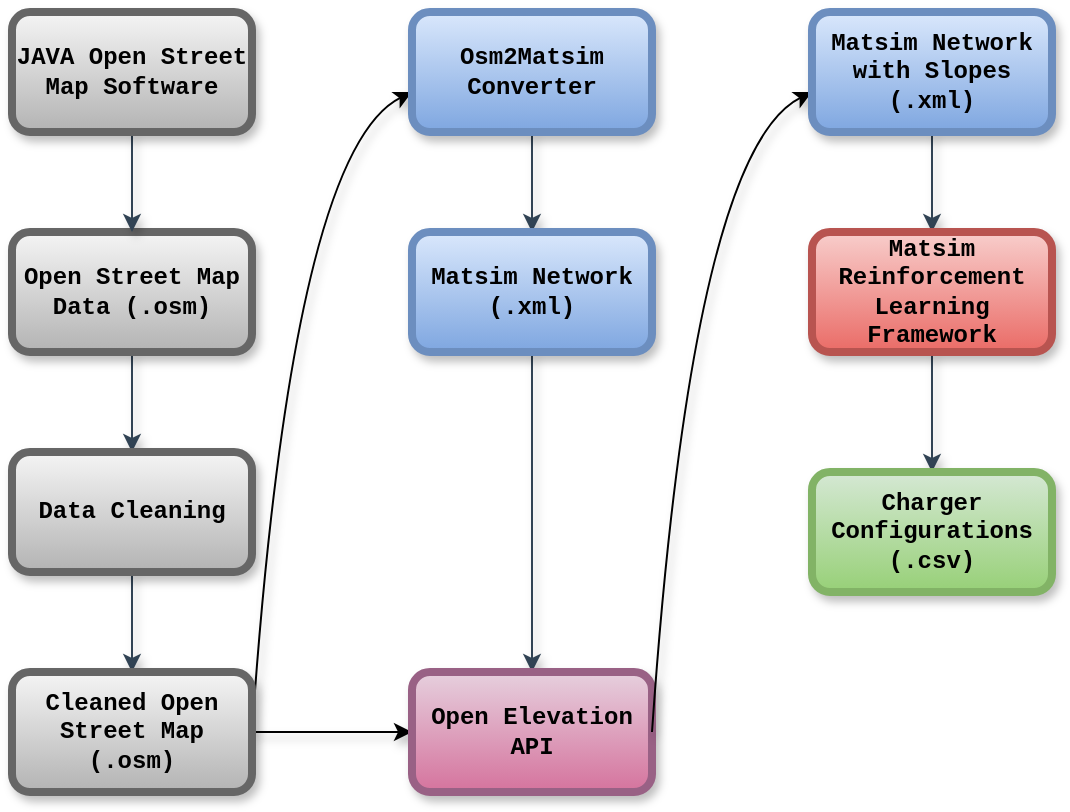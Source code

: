 <mxfile>
    <diagram id="ODTZ9djf8k1rGsvO30Or" name="Page-1">
        <mxGraphModel dx="1136" dy="606" grid="1" gridSize="10" guides="1" tooltips="1" connect="1" arrows="1" fold="1" page="1" pageScale="1" pageWidth="1200" pageHeight="1600" math="0" shadow="0">
            <root>
                <mxCell id="0"/>
                <mxCell id="1" parent="0"/>
                <mxCell id="6" style="edgeStyle=none;html=1;exitX=0.5;exitY=1;exitDx=0;exitDy=0;entryX=0.5;entryY=0;entryDx=0;entryDy=0;fillColor=#647687;strokeColor=#314354;fontFamily=Courier New;labelBorderColor=none;shadow=1;fontStyle=1;" edge="1" parent="1" source="2" target="5">
                    <mxGeometry relative="1" as="geometry"/>
                </mxCell>
                <mxCell id="2" value="Open Street Map Data (.osm)" style="rounded=1;whiteSpace=wrap;html=1;fillColor=#f5f5f5;strokeColor=#666666;fontFamily=Courier New;labelBorderColor=none;shadow=1;fontStyle=1;gradientColor=#b3b3b3;strokeWidth=4;" vertex="1" parent="1">
                    <mxGeometry x="90" y="240" width="120" height="60" as="geometry"/>
                </mxCell>
                <mxCell id="4" style="edgeStyle=none;html=1;exitX=0.5;exitY=1;exitDx=0;exitDy=0;entryX=0.5;entryY=0;entryDx=0;entryDy=0;fillColor=#647687;strokeColor=#314354;fontFamily=Courier New;labelBorderColor=none;shadow=1;fontStyle=1;" edge="1" parent="1" source="3" target="2">
                    <mxGeometry relative="1" as="geometry"/>
                </mxCell>
                <mxCell id="3" value="JAVA Open Street Map Software" style="rounded=1;whiteSpace=wrap;html=1;fillColor=#f5f5f5;strokeColor=#666666;fontFamily=Courier New;labelBorderColor=none;shadow=1;fontStyle=1;gradientColor=#b3b3b3;strokeWidth=4;" vertex="1" parent="1">
                    <mxGeometry x="90" y="130" width="120" height="60" as="geometry"/>
                </mxCell>
                <mxCell id="8" style="edgeStyle=none;html=1;exitX=0.5;exitY=1;exitDx=0;exitDy=0;entryX=0.5;entryY=0;entryDx=0;entryDy=0;fillColor=#647687;strokeColor=#314354;fontFamily=Courier New;labelBorderColor=none;shadow=1;fontStyle=1;" edge="1" parent="1" source="5" target="7">
                    <mxGeometry relative="1" as="geometry"/>
                </mxCell>
                <mxCell id="5" value="Data Cleaning" style="rounded=1;whiteSpace=wrap;html=1;fillColor=#f5f5f5;strokeColor=#666666;fontFamily=Courier New;labelBorderColor=none;shadow=1;fontStyle=1;gradientColor=#b3b3b3;strokeWidth=4;" vertex="1" parent="1">
                    <mxGeometry x="90" y="350" width="120" height="60" as="geometry"/>
                </mxCell>
                <mxCell id="9" style="edgeStyle=none;html=1;exitX=1;exitY=0.5;exitDx=0;exitDy=0;rounded=0;curved=1;fontFamily=Courier New;labelBorderColor=none;shadow=1;fontStyle=1" edge="1" parent="1" source="7">
                    <mxGeometry relative="1" as="geometry">
                        <mxPoint x="290" y="170" as="targetPoint"/>
                        <Array as="points">
                            <mxPoint x="230" y="200"/>
                        </Array>
                    </mxGeometry>
                </mxCell>
                <mxCell id="15" style="edgeStyle=none;html=1;exitX=1;exitY=0.5;exitDx=0;exitDy=0;entryX=0;entryY=0.5;entryDx=0;entryDy=0;fontFamily=Courier New;labelBorderColor=none;shadow=1;fontStyle=1" edge="1" parent="1" source="7" target="13">
                    <mxGeometry relative="1" as="geometry"/>
                </mxCell>
                <mxCell id="7" value="Cleaned Open Street Map (.osm)" style="rounded=1;whiteSpace=wrap;html=1;fillColor=#f5f5f5;strokeColor=#666666;fontFamily=Courier New;labelBorderColor=none;shadow=1;fontStyle=1;gradientColor=#b3b3b3;strokeWidth=4;" vertex="1" parent="1">
                    <mxGeometry x="90" y="460" width="120" height="60" as="geometry"/>
                </mxCell>
                <mxCell id="11" style="edgeStyle=none;html=1;exitX=0.5;exitY=1;exitDx=0;exitDy=0;fillColor=#647687;strokeColor=#314354;fontFamily=Courier New;labelBorderColor=none;shadow=1;fontStyle=1;" edge="1" parent="1" source="10">
                    <mxGeometry relative="1" as="geometry">
                        <mxPoint x="350" y="240" as="targetPoint"/>
                    </mxGeometry>
                </mxCell>
                <mxCell id="10" value="Osm2Matsim Converter" style="rounded=1;whiteSpace=wrap;html=1;fillColor=#dae8fc;strokeColor=#6c8ebf;fontFamily=Courier New;labelBorderColor=none;shadow=1;fontStyle=1;gradientColor=#7ea6e0;strokeWidth=4;" vertex="1" parent="1">
                    <mxGeometry x="290" y="130" width="120" height="60" as="geometry"/>
                </mxCell>
                <mxCell id="16" style="edgeStyle=none;html=1;exitX=0.5;exitY=1;exitDx=0;exitDy=0;entryX=0.5;entryY=0;entryDx=0;entryDy=0;fillColor=#647687;strokeColor=#314354;fontFamily=Courier New;labelBorderColor=none;shadow=1;fontStyle=1;" edge="1" parent="1" source="12" target="13">
                    <mxGeometry relative="1" as="geometry"/>
                </mxCell>
                <mxCell id="12" value="Matsim Network (.xml)" style="rounded=1;whiteSpace=wrap;html=1;fillColor=#dae8fc;strokeColor=#6c8ebf;fontFamily=Courier New;labelBorderColor=none;shadow=1;fontStyle=1;gradientColor=#7ea6e0;strokeWidth=4;" vertex="1" parent="1">
                    <mxGeometry x="290" y="240" width="120" height="60" as="geometry"/>
                </mxCell>
                <mxCell id="13" value="Open Elevation API" style="rounded=1;whiteSpace=wrap;html=1;fillColor=#e6d0de;strokeColor=#996185;fontFamily=Courier New;labelBorderColor=none;shadow=1;fontStyle=1;gradientColor=#d5739d;strokeWidth=4;" vertex="1" parent="1">
                    <mxGeometry x="290" y="460" width="120" height="60" as="geometry"/>
                </mxCell>
                <mxCell id="18" style="edgeStyle=none;html=1;exitX=1;exitY=0.5;exitDx=0;exitDy=0;rounded=0;curved=1;fontFamily=Courier New;labelBorderColor=none;shadow=1;fontStyle=1" edge="1" parent="1">
                    <mxGeometry relative="1" as="geometry">
                        <mxPoint x="490" y="170" as="targetPoint"/>
                        <mxPoint x="410" y="490" as="sourcePoint"/>
                        <Array as="points">
                            <mxPoint x="430" y="200"/>
                        </Array>
                    </mxGeometry>
                </mxCell>
                <mxCell id="20" style="edgeStyle=none;html=1;fontFamily=Courier New;labelBorderColor=none;shadow=1;fontStyle=1;fillColor=#647687;strokeColor=#314354;" edge="1" parent="1" source="19">
                    <mxGeometry relative="1" as="geometry">
                        <mxPoint x="550" y="240" as="targetPoint"/>
                    </mxGeometry>
                </mxCell>
                <mxCell id="19" value="Matsim Network with Slopes (.xml)" style="rounded=1;whiteSpace=wrap;html=1;fillColor=#dae8fc;strokeColor=#6c8ebf;fontFamily=Courier New;labelBorderColor=none;shadow=1;fontStyle=1;gradientColor=#7ea6e0;strokeWidth=4;" vertex="1" parent="1">
                    <mxGeometry x="490" y="130" width="120" height="60" as="geometry"/>
                </mxCell>
                <mxCell id="22" style="edgeStyle=none;html=1;exitX=0.5;exitY=1;exitDx=0;exitDy=0;fontFamily=Courier New;labelBorderColor=none;shadow=1;fontStyle=1;fillColor=#647687;strokeColor=#314354;" edge="1" parent="1" source="21">
                    <mxGeometry relative="1" as="geometry">
                        <mxPoint x="550" y="360" as="targetPoint"/>
                    </mxGeometry>
                </mxCell>
                <mxCell id="21" value="Matsim Reinforcement Learning Framework" style="rounded=1;whiteSpace=wrap;html=1;fillColor=#f8cecc;strokeColor=#b85450;fontFamily=Courier New;labelBorderColor=none;shadow=1;fontStyle=1;gradientColor=#ea6b66;strokeWidth=4;" vertex="1" parent="1">
                    <mxGeometry x="490" y="240" width="120" height="60" as="geometry"/>
                </mxCell>
                <mxCell id="23" value="Charger Configurations&lt;div&gt;&lt;font style=&quot;color: rgb(0, 0, 0);&quot;&gt;(.csv)&lt;/font&gt;&lt;/div&gt;" style="rounded=1;whiteSpace=wrap;html=1;fillColor=#d5e8d4;strokeColor=#82b366;fontFamily=Courier New;labelBorderColor=none;shadow=1;fontStyle=1;gradientColor=#97d077;strokeWidth=4;" vertex="1" parent="1">
                    <mxGeometry x="490" y="360" width="120" height="60" as="geometry"/>
                </mxCell>
            </root>
        </mxGraphModel>
    </diagram>
</mxfile>